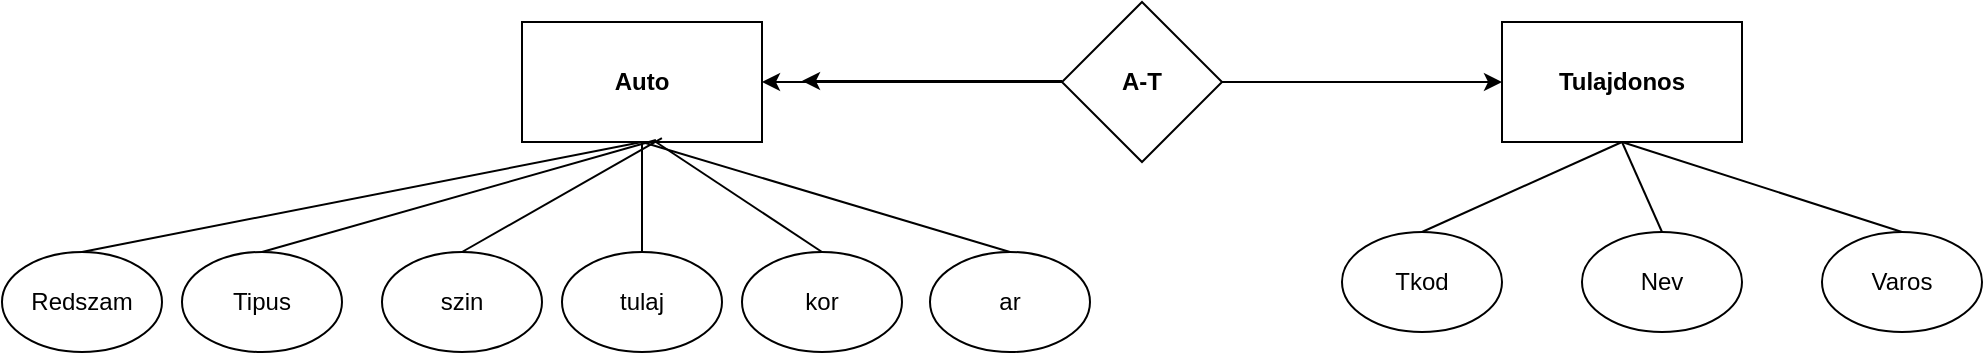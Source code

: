 <mxfile version="26.1.3">
  <diagram name="1 oldal" id="XzT-kE5lrRHixd2WB0fi">
    <mxGraphModel dx="1861" dy="446" grid="1" gridSize="10" guides="1" tooltips="1" connect="1" arrows="1" fold="1" page="1" pageScale="1" pageWidth="827" pageHeight="1169" math="0" shadow="0">
      <root>
        <mxCell id="0" />
        <mxCell id="1" parent="0" />
        <mxCell id="YaZNc0w2mYV5VasyJPiw-1" value="&lt;b&gt;Tulajdonos&lt;/b&gt;" style="rounded=0;whiteSpace=wrap;html=1;" vertex="1" parent="1">
          <mxGeometry x="660" y="185" width="120" height="60" as="geometry" />
        </mxCell>
        <mxCell id="YaZNc0w2mYV5VasyJPiw-2" value="&lt;b&gt;Auto&lt;/b&gt;" style="rounded=0;whiteSpace=wrap;html=1;" vertex="1" parent="1">
          <mxGeometry x="170" y="185" width="120" height="60" as="geometry" />
        </mxCell>
        <mxCell id="YaZNc0w2mYV5VasyJPiw-3" value="Redszam" style="ellipse;whiteSpace=wrap;html=1;" vertex="1" parent="1">
          <mxGeometry x="-90" y="300" width="80" height="50" as="geometry" />
        </mxCell>
        <mxCell id="YaZNc0w2mYV5VasyJPiw-4" value="Tipus" style="ellipse;whiteSpace=wrap;html=1;" vertex="1" parent="1">
          <mxGeometry y="300" width="80" height="50" as="geometry" />
        </mxCell>
        <mxCell id="YaZNc0w2mYV5VasyJPiw-5" value="szin" style="ellipse;whiteSpace=wrap;html=1;" vertex="1" parent="1">
          <mxGeometry x="100" y="300" width="80" height="50" as="geometry" />
        </mxCell>
        <mxCell id="YaZNc0w2mYV5VasyJPiw-6" value="kor" style="ellipse;whiteSpace=wrap;html=1;" vertex="1" parent="1">
          <mxGeometry x="280" y="300" width="80" height="50" as="geometry" />
        </mxCell>
        <mxCell id="YaZNc0w2mYV5VasyJPiw-7" value="tulaj" style="ellipse;whiteSpace=wrap;html=1;" vertex="1" parent="1">
          <mxGeometry x="190" y="300" width="80" height="50" as="geometry" />
        </mxCell>
        <mxCell id="YaZNc0w2mYV5VasyJPiw-8" value="ar" style="ellipse;whiteSpace=wrap;html=1;" vertex="1" parent="1">
          <mxGeometry x="374" y="300" width="80" height="50" as="geometry" />
        </mxCell>
        <mxCell id="YaZNc0w2mYV5VasyJPiw-9" value="Tkod" style="ellipse;whiteSpace=wrap;html=1;" vertex="1" parent="1">
          <mxGeometry x="580" y="290" width="80" height="50" as="geometry" />
        </mxCell>
        <mxCell id="YaZNc0w2mYV5VasyJPiw-10" value="Nev" style="ellipse;whiteSpace=wrap;html=1;" vertex="1" parent="1">
          <mxGeometry x="700" y="290" width="80" height="50" as="geometry" />
        </mxCell>
        <mxCell id="YaZNc0w2mYV5VasyJPiw-11" value="Varos" style="ellipse;whiteSpace=wrap;html=1;" vertex="1" parent="1">
          <mxGeometry x="820" y="290" width="80" height="50" as="geometry" />
        </mxCell>
        <mxCell id="YaZNc0w2mYV5VasyJPiw-13" value="" style="endArrow=none;html=1;rounded=0;entryX=0.558;entryY=1;entryDx=0;entryDy=0;entryPerimeter=0;" edge="1" parent="1" target="YaZNc0w2mYV5VasyJPiw-2">
          <mxGeometry width="50" height="50" relative="1" as="geometry">
            <mxPoint x="320" y="300" as="sourcePoint" />
            <mxPoint x="370" y="250" as="targetPoint" />
          </mxGeometry>
        </mxCell>
        <mxCell id="YaZNc0w2mYV5VasyJPiw-14" value="" style="endArrow=none;html=1;rounded=0;entryX=0.5;entryY=1;entryDx=0;entryDy=0;" edge="1" parent="1" target="YaZNc0w2mYV5VasyJPiw-2">
          <mxGeometry width="50" height="50" relative="1" as="geometry">
            <mxPoint x="230" y="300" as="sourcePoint" />
            <mxPoint x="240" y="240" as="targetPoint" />
          </mxGeometry>
        </mxCell>
        <mxCell id="YaZNc0w2mYV5VasyJPiw-15" value="" style="endArrow=none;html=1;rounded=0;entryX=0.583;entryY=0.967;entryDx=0;entryDy=0;entryPerimeter=0;" edge="1" parent="1" target="YaZNc0w2mYV5VasyJPiw-2">
          <mxGeometry width="50" height="50" relative="1" as="geometry">
            <mxPoint x="140" y="300" as="sourcePoint" />
            <mxPoint x="200" y="240" as="targetPoint" />
          </mxGeometry>
        </mxCell>
        <mxCell id="YaZNc0w2mYV5VasyJPiw-16" value="" style="endArrow=none;html=1;rounded=0;entryX=0.558;entryY=0.983;entryDx=0;entryDy=0;entryPerimeter=0;" edge="1" parent="1" target="YaZNc0w2mYV5VasyJPiw-2">
          <mxGeometry width="50" height="50" relative="1" as="geometry">
            <mxPoint x="40" y="300" as="sourcePoint" />
            <mxPoint x="90" y="250" as="targetPoint" />
          </mxGeometry>
        </mxCell>
        <mxCell id="YaZNc0w2mYV5VasyJPiw-17" value="" style="endArrow=none;html=1;rounded=0;entryX=0.5;entryY=1;entryDx=0;entryDy=0;" edge="1" parent="1" target="YaZNc0w2mYV5VasyJPiw-2">
          <mxGeometry width="50" height="50" relative="1" as="geometry">
            <mxPoint x="-50" y="300" as="sourcePoint" />
            <mxPoint y="250" as="targetPoint" />
          </mxGeometry>
        </mxCell>
        <mxCell id="YaZNc0w2mYV5VasyJPiw-18" value="" style="endArrow=none;html=1;rounded=0;entryX=0.5;entryY=1;entryDx=0;entryDy=0;exitX=0.5;exitY=0;exitDx=0;exitDy=0;" edge="1" parent="1" source="YaZNc0w2mYV5VasyJPiw-8" target="YaZNc0w2mYV5VasyJPiw-2">
          <mxGeometry width="50" height="50" relative="1" as="geometry">
            <mxPoint x="323" y="290" as="sourcePoint" />
            <mxPoint x="220" y="235" as="targetPoint" />
          </mxGeometry>
        </mxCell>
        <mxCell id="YaZNc0w2mYV5VasyJPiw-19" value="" style="endArrow=none;html=1;rounded=0;entryX=0.5;entryY=1;entryDx=0;entryDy=0;exitX=0.5;exitY=0;exitDx=0;exitDy=0;" edge="1" parent="1" source="YaZNc0w2mYV5VasyJPiw-10" target="YaZNc0w2mYV5VasyJPiw-1">
          <mxGeometry width="50" height="50" relative="1" as="geometry">
            <mxPoint x="760" y="290" as="sourcePoint" />
            <mxPoint x="810" y="240" as="targetPoint" />
          </mxGeometry>
        </mxCell>
        <mxCell id="YaZNc0w2mYV5VasyJPiw-20" value="" style="endArrow=none;html=1;rounded=0;entryX=0.5;entryY=1;entryDx=0;entryDy=0;exitX=0.5;exitY=0;exitDx=0;exitDy=0;" edge="1" parent="1" source="YaZNc0w2mYV5VasyJPiw-9" target="YaZNc0w2mYV5VasyJPiw-1">
          <mxGeometry width="50" height="50" relative="1" as="geometry">
            <mxPoint x="650" y="290" as="sourcePoint" />
            <mxPoint x="700" y="240" as="targetPoint" />
          </mxGeometry>
        </mxCell>
        <mxCell id="YaZNc0w2mYV5VasyJPiw-22" value="" style="endArrow=none;html=1;rounded=0;entryX=0.5;entryY=1;entryDx=0;entryDy=0;exitX=0.5;exitY=0;exitDx=0;exitDy=0;exitPerimeter=0;" edge="1" parent="1" source="YaZNc0w2mYV5VasyJPiw-11" target="YaZNc0w2mYV5VasyJPiw-1">
          <mxGeometry width="50" height="50" relative="1" as="geometry">
            <mxPoint x="860" y="285" as="sourcePoint" />
            <mxPoint x="859.5" y="240" as="targetPoint" />
          </mxGeometry>
        </mxCell>
        <mxCell id="YaZNc0w2mYV5VasyJPiw-23" value="&lt;b&gt;A-T&lt;/b&gt;" style="rhombus;whiteSpace=wrap;html=1;" vertex="1" parent="1">
          <mxGeometry x="440" y="175" width="80" height="80" as="geometry" />
        </mxCell>
        <mxCell id="YaZNc0w2mYV5VasyJPiw-24" value="" style="endArrow=classic;html=1;rounded=0;entryX=1;entryY=0.5;entryDx=0;entryDy=0;" edge="1" parent="1" target="YaZNc0w2mYV5VasyJPiw-2">
          <mxGeometry width="50" height="50" relative="1" as="geometry">
            <mxPoint x="440" y="215" as="sourcePoint" />
            <mxPoint x="480" y="160" as="targetPoint" />
          </mxGeometry>
        </mxCell>
        <mxCell id="YaZNc0w2mYV5VasyJPiw-25" value="" style="endArrow=classic;html=1;rounded=0;entryX=0;entryY=0.5;entryDx=0;entryDy=0;exitX=1;exitY=0.5;exitDx=0;exitDy=0;" edge="1" parent="1" source="YaZNc0w2mYV5VasyJPiw-23" target="YaZNc0w2mYV5VasyJPiw-1">
          <mxGeometry width="50" height="50" relative="1" as="geometry">
            <mxPoint x="530" y="220" as="sourcePoint" />
            <mxPoint x="570" y="170" as="targetPoint" />
          </mxGeometry>
        </mxCell>
        <mxCell id="YaZNc0w2mYV5VasyJPiw-28" value="" style="endArrow=classic;html=1;rounded=0;" edge="1" parent="1">
          <mxGeometry width="50" height="50" relative="1" as="geometry">
            <mxPoint x="440" y="214.5" as="sourcePoint" />
            <mxPoint x="310" y="214.5" as="targetPoint" />
          </mxGeometry>
        </mxCell>
      </root>
    </mxGraphModel>
  </diagram>
</mxfile>

